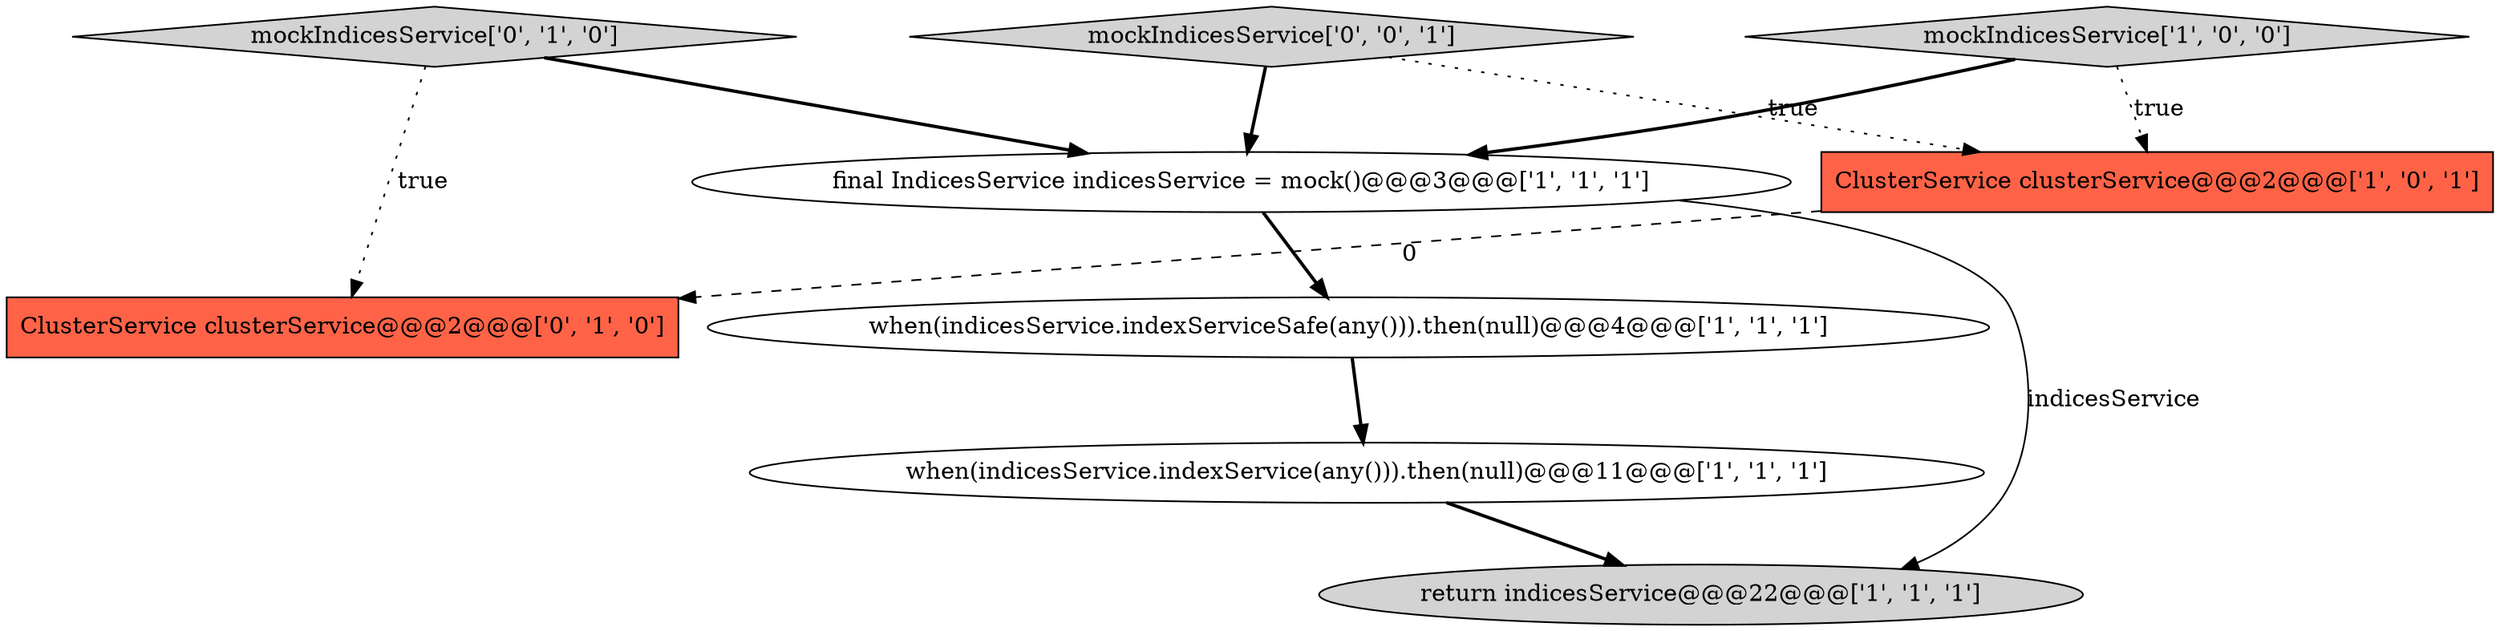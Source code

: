 digraph {
3 [style = filled, label = "mockIndicesService['1', '0', '0']", fillcolor = lightgray, shape = diamond image = "AAA0AAABBB1BBB"];
2 [style = filled, label = "when(indicesService.indexService(any())).then(null)@@@11@@@['1', '1', '1']", fillcolor = white, shape = ellipse image = "AAA0AAABBB1BBB"];
1 [style = filled, label = "final IndicesService indicesService = mock()@@@3@@@['1', '1', '1']", fillcolor = white, shape = ellipse image = "AAA0AAABBB1BBB"];
6 [style = filled, label = "ClusterService clusterService@@@2@@@['0', '1', '0']", fillcolor = tomato, shape = box image = "AAA1AAABBB2BBB"];
0 [style = filled, label = "when(indicesService.indexServiceSafe(any())).then(null)@@@4@@@['1', '1', '1']", fillcolor = white, shape = ellipse image = "AAA0AAABBB1BBB"];
8 [style = filled, label = "mockIndicesService['0', '0', '1']", fillcolor = lightgray, shape = diamond image = "AAA0AAABBB3BBB"];
7 [style = filled, label = "mockIndicesService['0', '1', '0']", fillcolor = lightgray, shape = diamond image = "AAA0AAABBB2BBB"];
4 [style = filled, label = "ClusterService clusterService@@@2@@@['1', '0', '1']", fillcolor = tomato, shape = box image = "AAA0AAABBB1BBB"];
5 [style = filled, label = "return indicesService@@@22@@@['1', '1', '1']", fillcolor = lightgray, shape = ellipse image = "AAA0AAABBB1BBB"];
1->5 [style = solid, label="indicesService"];
4->6 [style = dashed, label="0"];
7->1 [style = bold, label=""];
0->2 [style = bold, label=""];
3->4 [style = dotted, label="true"];
8->4 [style = dotted, label="true"];
3->1 [style = bold, label=""];
7->6 [style = dotted, label="true"];
2->5 [style = bold, label=""];
1->0 [style = bold, label=""];
8->1 [style = bold, label=""];
}
